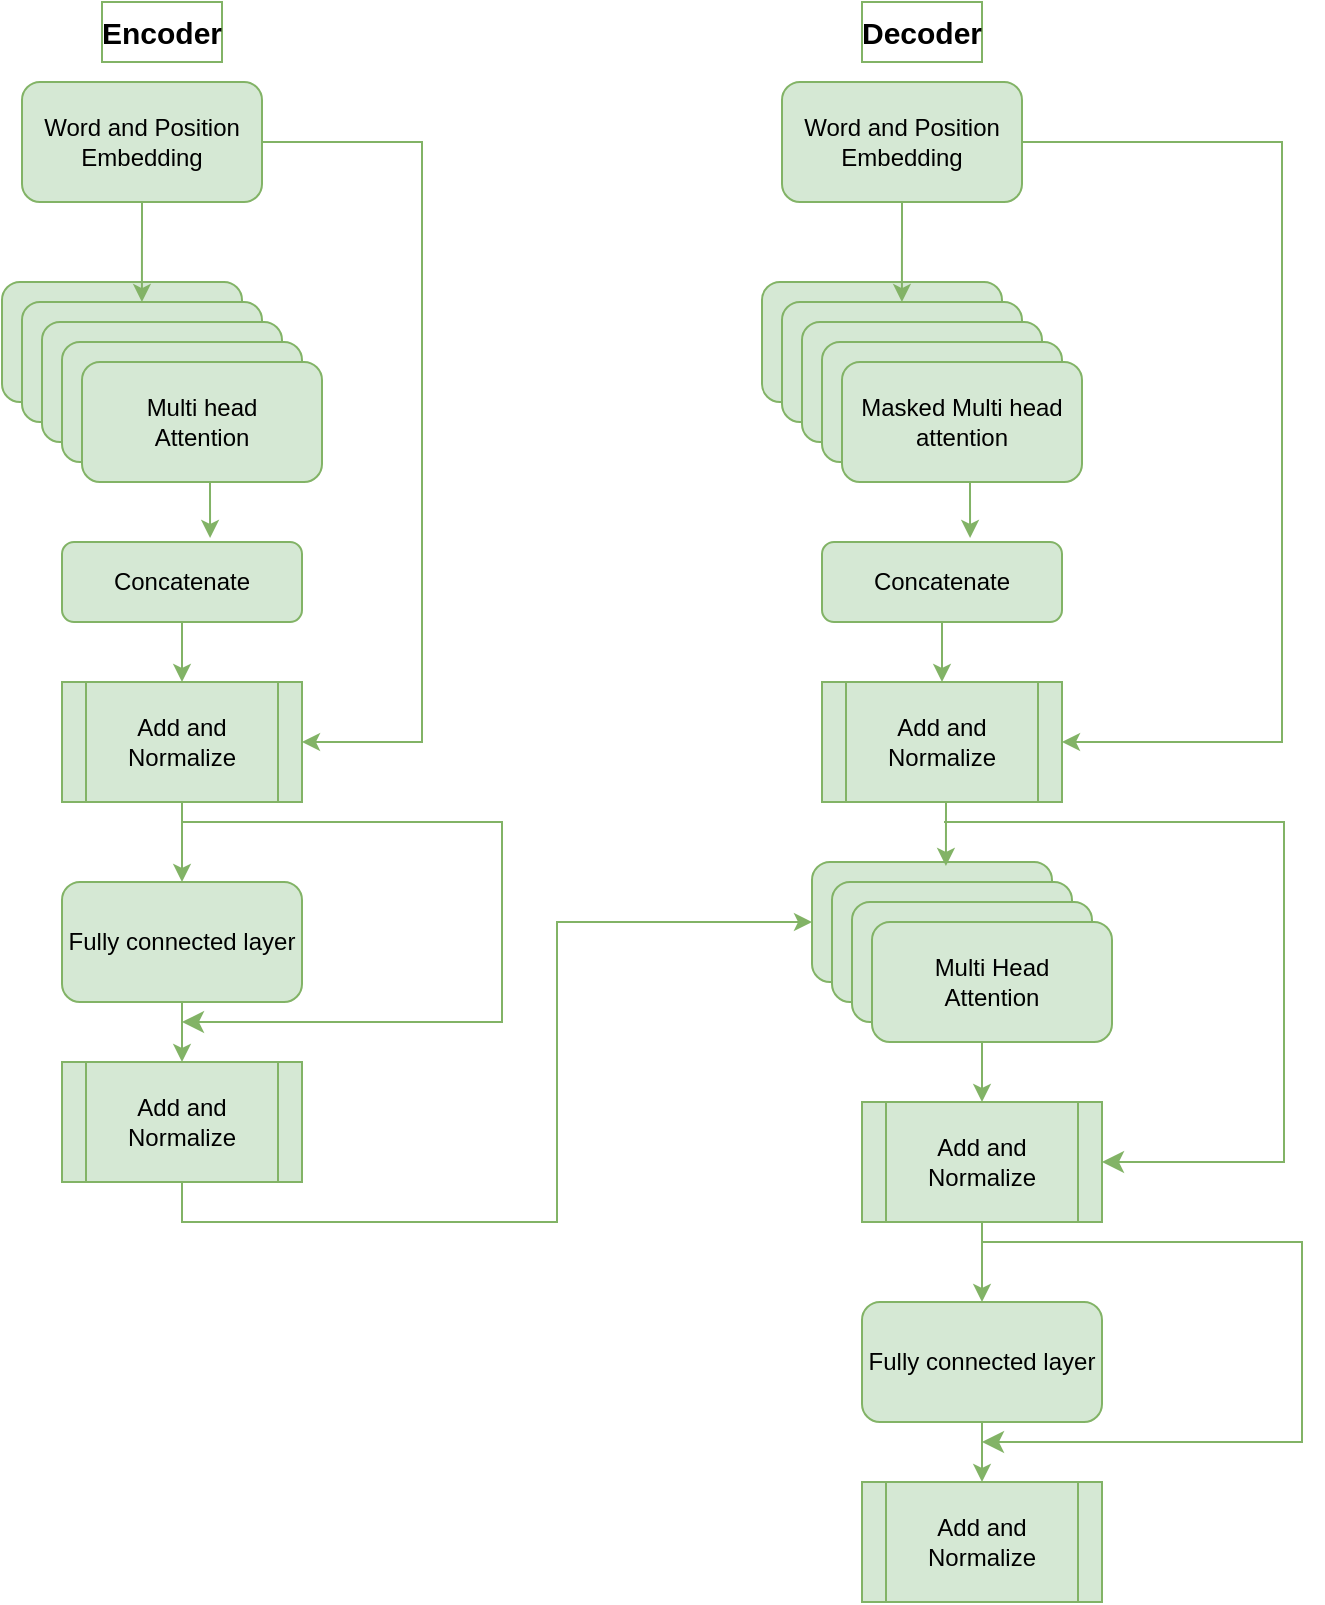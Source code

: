 <mxfile version="24.7.5">
  <diagram name="Page-1" id="YdCYoHb8t2Fi-9M7JkkK">
    <mxGraphModel dx="1364" dy="843" grid="1" gridSize="10" guides="1" tooltips="1" connect="1" arrows="1" fold="1" page="1" pageScale="1" pageWidth="850" pageHeight="1100" math="0" shadow="0">
      <root>
        <mxCell id="0" />
        <mxCell id="1" parent="0" />
        <mxCell id="VgrtRsXIiw8ocWL-t00c-1" value="Attention" style="rounded=1;whiteSpace=wrap;html=1;fillColor=#d5e8d4;strokeColor=#82b366;" vertex="1" parent="1">
          <mxGeometry x="120" y="170" width="120" height="60" as="geometry" />
        </mxCell>
        <mxCell id="VgrtRsXIiw8ocWL-t00c-2" value="Attention" style="rounded=1;whiteSpace=wrap;html=1;fillColor=#d5e8d4;strokeColor=#82b366;" vertex="1" parent="1">
          <mxGeometry x="130" y="180" width="120" height="60" as="geometry" />
        </mxCell>
        <mxCell id="VgrtRsXIiw8ocWL-t00c-3" value="Attention" style="rounded=1;whiteSpace=wrap;html=1;fillColor=#d5e8d4;strokeColor=#82b366;" vertex="1" parent="1">
          <mxGeometry x="140" y="190" width="120" height="60" as="geometry" />
        </mxCell>
        <mxCell id="VgrtRsXIiw8ocWL-t00c-4" value="Attention" style="rounded=1;whiteSpace=wrap;html=1;fillColor=#d5e8d4;strokeColor=#82b366;" vertex="1" parent="1">
          <mxGeometry x="150" y="200" width="120" height="60" as="geometry" />
        </mxCell>
        <mxCell id="VgrtRsXIiw8ocWL-t00c-5" value="Multi head&lt;div&gt;Attention&lt;/div&gt;" style="rounded=1;whiteSpace=wrap;html=1;fillColor=#d5e8d4;strokeColor=#82b366;" vertex="1" parent="1">
          <mxGeometry x="160" y="210" width="120" height="60" as="geometry" />
        </mxCell>
        <mxCell id="VgrtRsXIiw8ocWL-t00c-15" style="edgeStyle=orthogonalEdgeStyle;rounded=0;orthogonalLoop=1;jettySize=auto;html=1;exitX=0.5;exitY=1;exitDx=0;exitDy=0;entryX=0.5;entryY=0;entryDx=0;entryDy=0;fillColor=#d5e8d4;strokeColor=#82b366;" edge="1" parent="1" source="VgrtRsXIiw8ocWL-t00c-7" target="VgrtRsXIiw8ocWL-t00c-8">
          <mxGeometry relative="1" as="geometry">
            <Array as="points">
              <mxPoint x="210" y="460" />
              <mxPoint x="210" y="460" />
            </Array>
          </mxGeometry>
        </mxCell>
        <mxCell id="VgrtRsXIiw8ocWL-t00c-7" value="Add and Normalize" style="shape=process;whiteSpace=wrap;html=1;backgroundOutline=1;fillColor=#d5e8d4;strokeColor=#82b366;" vertex="1" parent="1">
          <mxGeometry x="150" y="370" width="120" height="60" as="geometry" />
        </mxCell>
        <mxCell id="VgrtRsXIiw8ocWL-t00c-16" style="edgeStyle=orthogonalEdgeStyle;rounded=0;orthogonalLoop=1;jettySize=auto;html=1;exitX=0.5;exitY=1;exitDx=0;exitDy=0;entryX=0.5;entryY=0;entryDx=0;entryDy=0;fillColor=#d5e8d4;strokeColor=#82b366;" edge="1" parent="1" source="VgrtRsXIiw8ocWL-t00c-8" target="VgrtRsXIiw8ocWL-t00c-14">
          <mxGeometry relative="1" as="geometry" />
        </mxCell>
        <mxCell id="VgrtRsXIiw8ocWL-t00c-8" value="Fully connected layer" style="rounded=1;whiteSpace=wrap;html=1;fillColor=#d5e8d4;strokeColor=#82b366;" vertex="1" parent="1">
          <mxGeometry x="150" y="470" width="120" height="60" as="geometry" />
        </mxCell>
        <mxCell id="VgrtRsXIiw8ocWL-t00c-13" style="edgeStyle=orthogonalEdgeStyle;rounded=0;orthogonalLoop=1;jettySize=auto;html=1;exitX=0.5;exitY=1;exitDx=0;exitDy=0;entryX=0.5;entryY=0;entryDx=0;entryDy=0;fillColor=#d5e8d4;strokeColor=#82b366;" edge="1" parent="1" source="VgrtRsXIiw8ocWL-t00c-9" target="VgrtRsXIiw8ocWL-t00c-7">
          <mxGeometry relative="1" as="geometry" />
        </mxCell>
        <mxCell id="VgrtRsXIiw8ocWL-t00c-9" value="Concatenate" style="rounded=1;whiteSpace=wrap;html=1;fillColor=#d5e8d4;strokeColor=#82b366;" vertex="1" parent="1">
          <mxGeometry x="150" y="300" width="120" height="40" as="geometry" />
        </mxCell>
        <mxCell id="VgrtRsXIiw8ocWL-t00c-11" style="edgeStyle=orthogonalEdgeStyle;rounded=0;orthogonalLoop=1;jettySize=auto;html=1;exitX=1;exitY=0.5;exitDx=0;exitDy=0;entryX=1;entryY=0.5;entryDx=0;entryDy=0;fillColor=#d5e8d4;strokeColor=#82b366;" edge="1" parent="1" source="VgrtRsXIiw8ocWL-t00c-10" target="VgrtRsXIiw8ocWL-t00c-7">
          <mxGeometry relative="1" as="geometry">
            <Array as="points">
              <mxPoint x="330" y="100" />
              <mxPoint x="330" y="400" />
            </Array>
          </mxGeometry>
        </mxCell>
        <mxCell id="VgrtRsXIiw8ocWL-t00c-10" value="Word and Position Embedding" style="rounded=1;whiteSpace=wrap;html=1;fillColor=#d5e8d4;strokeColor=#82b366;" vertex="1" parent="1">
          <mxGeometry x="130" y="70" width="120" height="60" as="geometry" />
        </mxCell>
        <mxCell id="VgrtRsXIiw8ocWL-t00c-12" style="edgeStyle=orthogonalEdgeStyle;rounded=0;orthogonalLoop=1;jettySize=auto;html=1;exitX=0.5;exitY=1;exitDx=0;exitDy=0;entryX=0.617;entryY=-0.05;entryDx=0;entryDy=0;entryPerimeter=0;fillColor=#d5e8d4;strokeColor=#82b366;" edge="1" parent="1" source="VgrtRsXIiw8ocWL-t00c-5" target="VgrtRsXIiw8ocWL-t00c-9">
          <mxGeometry relative="1" as="geometry" />
        </mxCell>
        <mxCell id="VgrtRsXIiw8ocWL-t00c-46" style="edgeStyle=orthogonalEdgeStyle;rounded=0;orthogonalLoop=1;jettySize=auto;html=1;exitX=0.5;exitY=1;exitDx=0;exitDy=0;entryX=0;entryY=0.5;entryDx=0;entryDy=0;fillColor=#d5e8d4;strokeColor=#82b366;" edge="1" parent="1" source="VgrtRsXIiw8ocWL-t00c-14" target="VgrtRsXIiw8ocWL-t00c-41">
          <mxGeometry relative="1" as="geometry" />
        </mxCell>
        <mxCell id="VgrtRsXIiw8ocWL-t00c-14" value="Add and Normalize" style="shape=process;whiteSpace=wrap;html=1;backgroundOutline=1;fillColor=#d5e8d4;strokeColor=#82b366;" vertex="1" parent="1">
          <mxGeometry x="150" y="560" width="120" height="60" as="geometry" />
        </mxCell>
        <mxCell id="VgrtRsXIiw8ocWL-t00c-19" value="" style="edgeStyle=elbowEdgeStyle;elbow=horizontal;endArrow=classic;html=1;curved=0;rounded=0;endSize=8;startSize=8;fillColor=#d5e8d4;strokeColor=#82b366;" edge="1" parent="1">
          <mxGeometry width="50" height="50" relative="1" as="geometry">
            <mxPoint x="210" y="440" as="sourcePoint" />
            <mxPoint x="210" y="540" as="targetPoint" />
            <Array as="points">
              <mxPoint x="370" y="500" />
            </Array>
          </mxGeometry>
        </mxCell>
        <mxCell id="VgrtRsXIiw8ocWL-t00c-20" style="edgeStyle=orthogonalEdgeStyle;rounded=0;orthogonalLoop=1;jettySize=auto;html=1;exitX=0.5;exitY=1;exitDx=0;exitDy=0;entryX=0.583;entryY=0.167;entryDx=0;entryDy=0;entryPerimeter=0;fillColor=#d5e8d4;strokeColor=#82b366;" edge="1" parent="1" source="VgrtRsXIiw8ocWL-t00c-10" target="VgrtRsXIiw8ocWL-t00c-1">
          <mxGeometry relative="1" as="geometry" />
        </mxCell>
        <mxCell id="VgrtRsXIiw8ocWL-t00c-21" value="Encoder" style="text;html=1;align=center;verticalAlign=middle;whiteSpace=wrap;rounded=0;fillColor=none;strokeColor=#82b366;glass=0;fontStyle=1;fontSize=15;" vertex="1" parent="1">
          <mxGeometry x="170" y="30" width="60" height="30" as="geometry" />
        </mxCell>
        <mxCell id="VgrtRsXIiw8ocWL-t00c-22" value="Attention" style="rounded=1;whiteSpace=wrap;html=1;fillColor=#d5e8d4;strokeColor=#82b366;" vertex="1" parent="1">
          <mxGeometry x="500" y="170" width="120" height="60" as="geometry" />
        </mxCell>
        <mxCell id="VgrtRsXIiw8ocWL-t00c-23" value="Attention" style="rounded=1;whiteSpace=wrap;html=1;fillColor=#d5e8d4;strokeColor=#82b366;" vertex="1" parent="1">
          <mxGeometry x="510" y="180" width="120" height="60" as="geometry" />
        </mxCell>
        <mxCell id="VgrtRsXIiw8ocWL-t00c-24" value="Attention" style="rounded=1;whiteSpace=wrap;html=1;fillColor=#d5e8d4;strokeColor=#82b366;" vertex="1" parent="1">
          <mxGeometry x="520" y="190" width="120" height="60" as="geometry" />
        </mxCell>
        <mxCell id="VgrtRsXIiw8ocWL-t00c-25" value="Attention" style="rounded=1;whiteSpace=wrap;html=1;fillColor=#d5e8d4;strokeColor=#82b366;" vertex="1" parent="1">
          <mxGeometry x="530" y="200" width="120" height="60" as="geometry" />
        </mxCell>
        <mxCell id="VgrtRsXIiw8ocWL-t00c-26" value="Masked Multi head&lt;div&gt;attention&lt;/div&gt;" style="rounded=1;whiteSpace=wrap;html=1;fillColor=#d5e8d4;strokeColor=#82b366;" vertex="1" parent="1">
          <mxGeometry x="540" y="210" width="120" height="60" as="geometry" />
        </mxCell>
        <mxCell id="VgrtRsXIiw8ocWL-t00c-28" value="Add and Normalize" style="shape=process;whiteSpace=wrap;html=1;backgroundOutline=1;fillColor=#d5e8d4;strokeColor=#82b366;" vertex="1" parent="1">
          <mxGeometry x="530" y="370" width="120" height="60" as="geometry" />
        </mxCell>
        <mxCell id="VgrtRsXIiw8ocWL-t00c-31" style="edgeStyle=orthogonalEdgeStyle;rounded=0;orthogonalLoop=1;jettySize=auto;html=1;exitX=0.5;exitY=1;exitDx=0;exitDy=0;entryX=0.5;entryY=0;entryDx=0;entryDy=0;fillColor=#d5e8d4;strokeColor=#82b366;" edge="1" parent="1" source="VgrtRsXIiw8ocWL-t00c-32" target="VgrtRsXIiw8ocWL-t00c-28">
          <mxGeometry relative="1" as="geometry" />
        </mxCell>
        <mxCell id="VgrtRsXIiw8ocWL-t00c-32" value="Concatenate" style="rounded=1;whiteSpace=wrap;html=1;fillColor=#d5e8d4;strokeColor=#82b366;" vertex="1" parent="1">
          <mxGeometry x="530" y="300" width="120" height="40" as="geometry" />
        </mxCell>
        <mxCell id="VgrtRsXIiw8ocWL-t00c-33" style="edgeStyle=orthogonalEdgeStyle;rounded=0;orthogonalLoop=1;jettySize=auto;html=1;exitX=1;exitY=0.5;exitDx=0;exitDy=0;entryX=1;entryY=0.5;entryDx=0;entryDy=0;fillColor=#d5e8d4;strokeColor=#82b366;" edge="1" parent="1" source="VgrtRsXIiw8ocWL-t00c-34" target="VgrtRsXIiw8ocWL-t00c-28">
          <mxGeometry relative="1" as="geometry">
            <Array as="points">
              <mxPoint x="760" y="100" />
              <mxPoint x="760" y="400" />
            </Array>
          </mxGeometry>
        </mxCell>
        <mxCell id="VgrtRsXIiw8ocWL-t00c-34" value="Word and Position Embedding" style="rounded=1;whiteSpace=wrap;html=1;fillColor=#d5e8d4;strokeColor=#82b366;" vertex="1" parent="1">
          <mxGeometry x="510" y="70" width="120" height="60" as="geometry" />
        </mxCell>
        <mxCell id="VgrtRsXIiw8ocWL-t00c-35" style="edgeStyle=orthogonalEdgeStyle;rounded=0;orthogonalLoop=1;jettySize=auto;html=1;exitX=0.5;exitY=1;exitDx=0;exitDy=0;entryX=0.617;entryY=-0.05;entryDx=0;entryDy=0;entryPerimeter=0;fillColor=#d5e8d4;strokeColor=#82b366;" edge="1" parent="1" source="VgrtRsXIiw8ocWL-t00c-26" target="VgrtRsXIiw8ocWL-t00c-32">
          <mxGeometry relative="1" as="geometry" />
        </mxCell>
        <mxCell id="VgrtRsXIiw8ocWL-t00c-38" style="edgeStyle=orthogonalEdgeStyle;rounded=0;orthogonalLoop=1;jettySize=auto;html=1;exitX=0.5;exitY=1;exitDx=0;exitDy=0;entryX=0.583;entryY=0.167;entryDx=0;entryDy=0;entryPerimeter=0;fillColor=#d5e8d4;strokeColor=#82b366;" edge="1" parent="1" source="VgrtRsXIiw8ocWL-t00c-34" target="VgrtRsXIiw8ocWL-t00c-22">
          <mxGeometry relative="1" as="geometry" />
        </mxCell>
        <mxCell id="VgrtRsXIiw8ocWL-t00c-39" value="Decoder" style="text;html=1;align=center;verticalAlign=middle;whiteSpace=wrap;rounded=0;fillColor=none;strokeColor=#82b366;glass=0;fontStyle=1;fontSize=15;" vertex="1" parent="1">
          <mxGeometry x="550" y="30" width="60" height="30" as="geometry" />
        </mxCell>
        <mxCell id="VgrtRsXIiw8ocWL-t00c-41" value="Attention" style="rounded=1;whiteSpace=wrap;html=1;fillColor=#d5e8d4;strokeColor=#82b366;" vertex="1" parent="1">
          <mxGeometry x="525" y="460" width="120" height="60" as="geometry" />
        </mxCell>
        <mxCell id="VgrtRsXIiw8ocWL-t00c-42" value="Attention" style="rounded=1;whiteSpace=wrap;html=1;fillColor=#d5e8d4;strokeColor=#82b366;" vertex="1" parent="1">
          <mxGeometry x="535" y="470" width="120" height="60" as="geometry" />
        </mxCell>
        <mxCell id="VgrtRsXIiw8ocWL-t00c-43" value="Attention" style="rounded=1;whiteSpace=wrap;html=1;fillColor=#d5e8d4;strokeColor=#82b366;" vertex="1" parent="1">
          <mxGeometry x="545" y="480" width="120" height="60" as="geometry" />
        </mxCell>
        <mxCell id="VgrtRsXIiw8ocWL-t00c-44" value="Multi Head&lt;div&gt;Attention&lt;/div&gt;" style="rounded=1;whiteSpace=wrap;html=1;fillColor=#d5e8d4;strokeColor=#82b366;" vertex="1" parent="1">
          <mxGeometry x="555" y="490" width="120" height="60" as="geometry" />
        </mxCell>
        <mxCell id="VgrtRsXIiw8ocWL-t00c-47" style="edgeStyle=orthogonalEdgeStyle;rounded=0;orthogonalLoop=1;jettySize=auto;html=1;exitX=0.5;exitY=1;exitDx=0;exitDy=0;entryX=0.5;entryY=0;entryDx=0;entryDy=0;fillColor=#d5e8d4;strokeColor=#82b366;" edge="1" parent="1" source="VgrtRsXIiw8ocWL-t00c-48" target="VgrtRsXIiw8ocWL-t00c-50">
          <mxGeometry relative="1" as="geometry">
            <Array as="points">
              <mxPoint x="610" y="670" />
              <mxPoint x="610" y="670" />
            </Array>
          </mxGeometry>
        </mxCell>
        <mxCell id="VgrtRsXIiw8ocWL-t00c-48" value="Add and Normalize" style="shape=process;whiteSpace=wrap;html=1;backgroundOutline=1;fillColor=#d5e8d4;strokeColor=#82b366;" vertex="1" parent="1">
          <mxGeometry x="550" y="580" width="120" height="60" as="geometry" />
        </mxCell>
        <mxCell id="VgrtRsXIiw8ocWL-t00c-49" style="edgeStyle=orthogonalEdgeStyle;rounded=0;orthogonalLoop=1;jettySize=auto;html=1;exitX=0.5;exitY=1;exitDx=0;exitDy=0;entryX=0.5;entryY=0;entryDx=0;entryDy=0;fillColor=#d5e8d4;strokeColor=#82b366;" edge="1" parent="1" source="VgrtRsXIiw8ocWL-t00c-50" target="VgrtRsXIiw8ocWL-t00c-52">
          <mxGeometry relative="1" as="geometry" />
        </mxCell>
        <mxCell id="VgrtRsXIiw8ocWL-t00c-50" value="Fully connected layer" style="rounded=1;whiteSpace=wrap;html=1;fillColor=#d5e8d4;strokeColor=#82b366;" vertex="1" parent="1">
          <mxGeometry x="550" y="680" width="120" height="60" as="geometry" />
        </mxCell>
        <mxCell id="VgrtRsXIiw8ocWL-t00c-51" style="edgeStyle=orthogonalEdgeStyle;rounded=0;orthogonalLoop=1;jettySize=auto;html=1;exitX=0.5;exitY=1;exitDx=0;exitDy=0;entryX=0.5;entryY=0;entryDx=0;entryDy=0;fillColor=#d5e8d4;strokeColor=#82b366;" edge="1" parent="1" target="VgrtRsXIiw8ocWL-t00c-48">
          <mxGeometry relative="1" as="geometry">
            <mxPoint x="610" y="550" as="sourcePoint" />
          </mxGeometry>
        </mxCell>
        <mxCell id="VgrtRsXIiw8ocWL-t00c-52" value="Add and Normalize" style="shape=process;whiteSpace=wrap;html=1;backgroundOutline=1;fillColor=#d5e8d4;strokeColor=#82b366;" vertex="1" parent="1">
          <mxGeometry x="550" y="770" width="120" height="60" as="geometry" />
        </mxCell>
        <mxCell id="VgrtRsXIiw8ocWL-t00c-53" value="" style="edgeStyle=elbowEdgeStyle;elbow=horizontal;endArrow=classic;html=1;curved=0;rounded=0;endSize=8;startSize=8;fillColor=#d5e8d4;strokeColor=#82b366;" edge="1" parent="1">
          <mxGeometry width="50" height="50" relative="1" as="geometry">
            <mxPoint x="610" y="650" as="sourcePoint" />
            <mxPoint x="610" y="750" as="targetPoint" />
            <Array as="points">
              <mxPoint x="770" y="710" />
            </Array>
          </mxGeometry>
        </mxCell>
        <mxCell id="VgrtRsXIiw8ocWL-t00c-58" style="edgeStyle=orthogonalEdgeStyle;rounded=0;orthogonalLoop=1;jettySize=auto;html=1;exitX=0.5;exitY=1;exitDx=0;exitDy=0;entryX=0.558;entryY=0.033;entryDx=0;entryDy=0;entryPerimeter=0;fillColor=#d5e8d4;strokeColor=#82b366;" edge="1" parent="1" source="VgrtRsXIiw8ocWL-t00c-28" target="VgrtRsXIiw8ocWL-t00c-41">
          <mxGeometry relative="1" as="geometry" />
        </mxCell>
        <mxCell id="VgrtRsXIiw8ocWL-t00c-60" value="" style="edgeStyle=elbowEdgeStyle;elbow=horizontal;endArrow=classic;html=1;curved=0;rounded=0;endSize=8;startSize=8;entryX=1;entryY=0.5;entryDx=0;entryDy=0;fillColor=#d5e8d4;strokeColor=#82b366;" edge="1" parent="1" target="VgrtRsXIiw8ocWL-t00c-48">
          <mxGeometry width="50" height="50" relative="1" as="geometry">
            <mxPoint x="591" y="440" as="sourcePoint" />
            <mxPoint x="681" y="610" as="targetPoint" />
            <Array as="points">
              <mxPoint x="761" y="520" />
            </Array>
          </mxGeometry>
        </mxCell>
      </root>
    </mxGraphModel>
  </diagram>
</mxfile>
